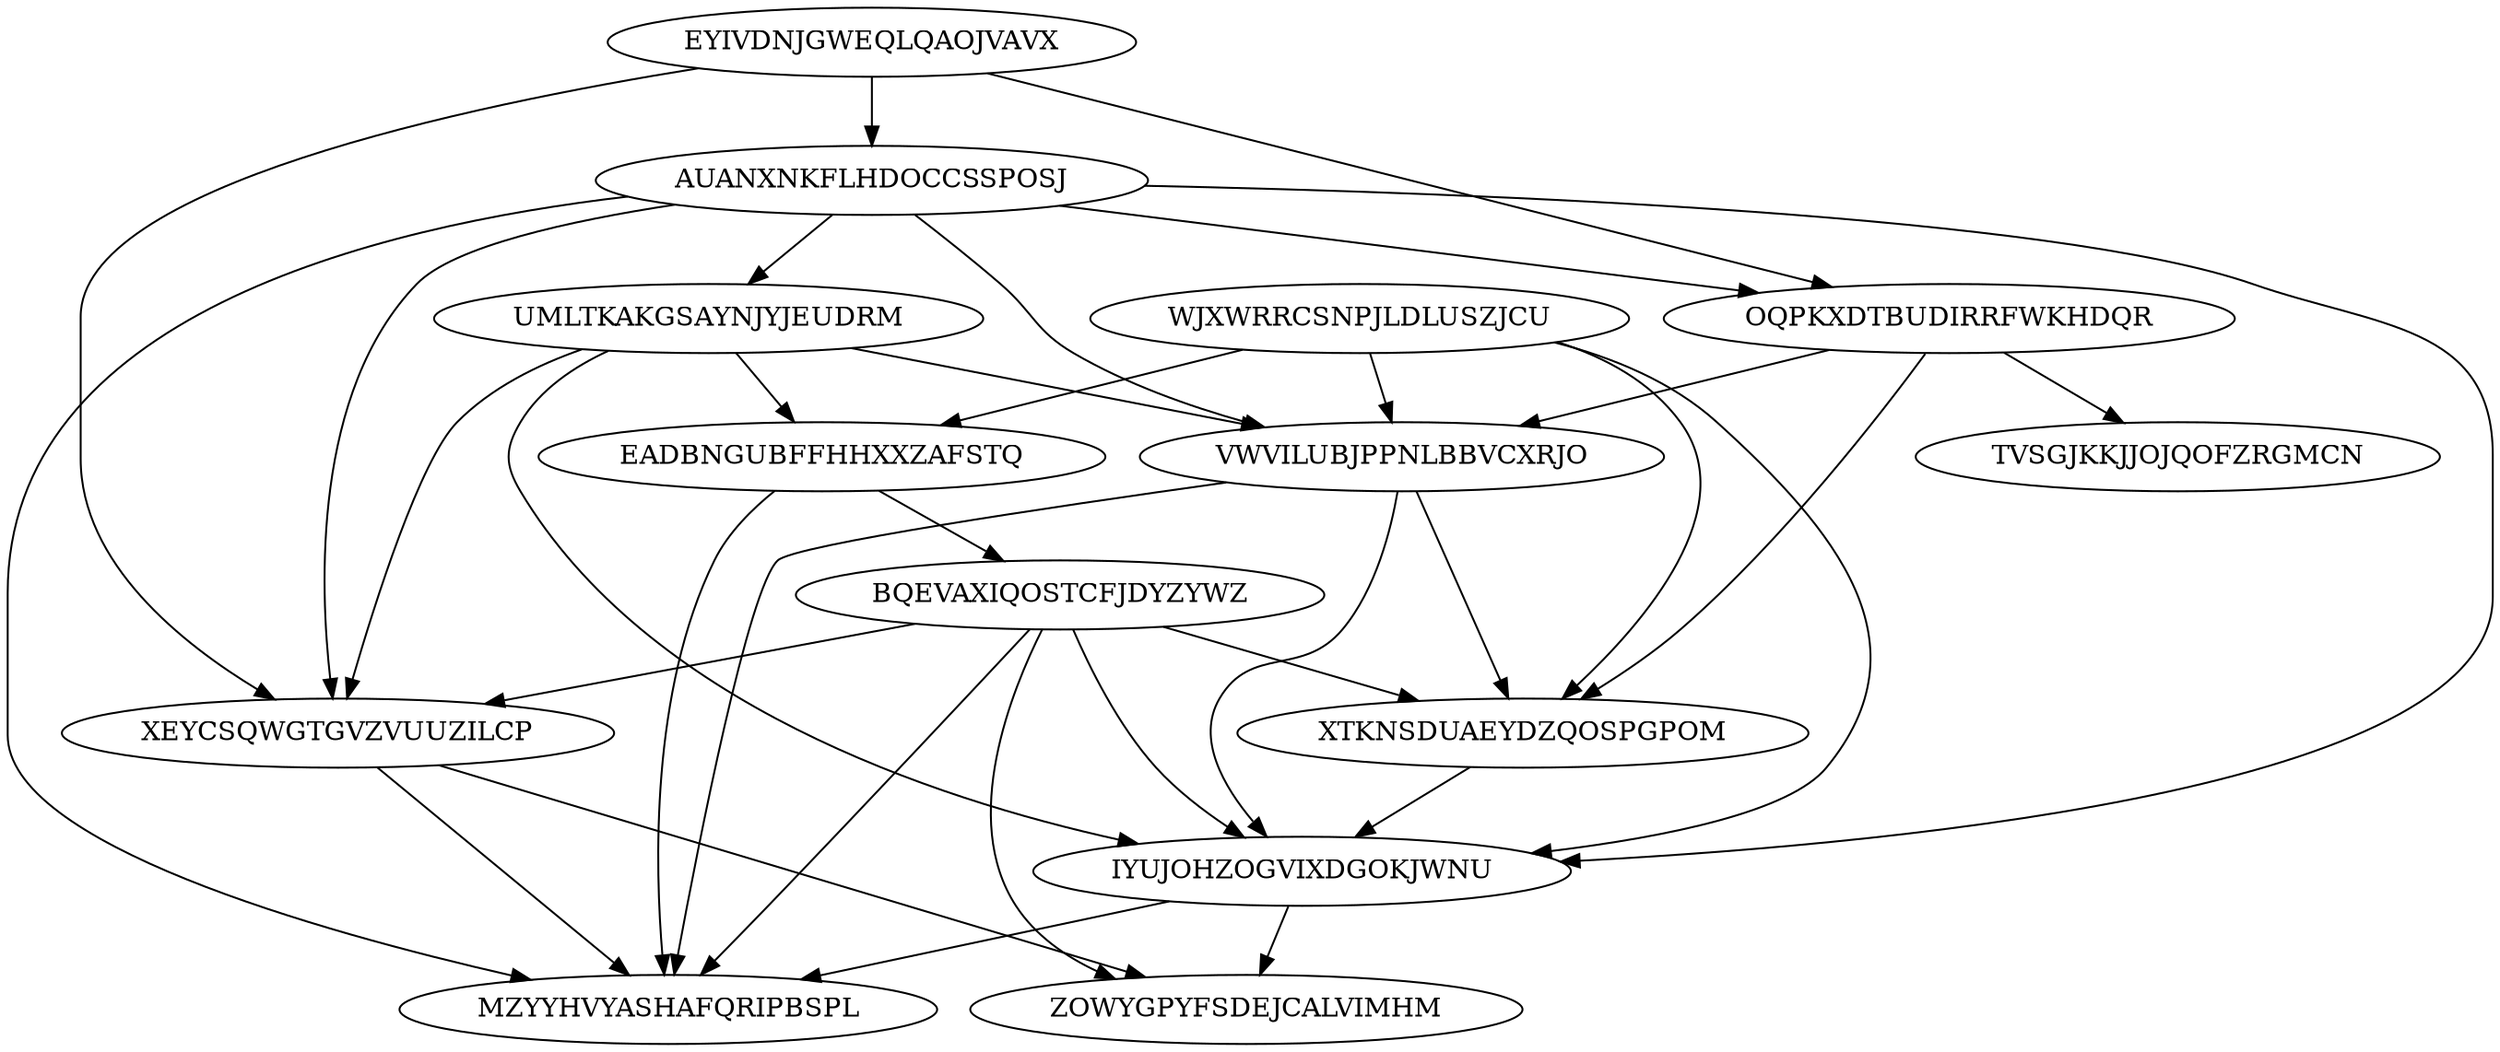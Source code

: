 digraph N14M35 {
	EYIVDNJGWEQLQAOJVAVX	[Weight=15];
	AUANXNKFLHDOCCSSPOSJ	[Weight=17];
	UMLTKAKGSAYNJYJEUDRM	[Weight=16];
	OQPKXDTBUDIRRFWKHDQR	[Weight=13];
	WJXWRRCSNPJLDLUSZJCU	[Weight=12];
	EADBNGUBFFHHXXZAFSTQ	[Weight=15];
	BQEVAXIQOSTCFJDYZYWZ	[Weight=10];
	VWVILUBJPPNLBBVCXRJO	[Weight=14];
	XTKNSDUAEYDZQOSPGPOM	[Weight=10];
	TVSGJKKJJOJQOFZRGMCN	[Weight=18];
	XEYCSQWGTGVZVUUZILCP	[Weight=11];
	IYUJOHZOGVIXDGOKJWNU	[Weight=15];
	MZYYHVYASHAFQRIPBSPL	[Weight=11];
	ZOWYGPYFSDEJCALVIMHM	[Weight=11];
	OQPKXDTBUDIRRFWKHDQR -> TVSGJKKJJOJQOFZRGMCN [Weight=11];
	EADBNGUBFFHHXXZAFSTQ -> BQEVAXIQOSTCFJDYZYWZ [Weight=12];
	UMLTKAKGSAYNJYJEUDRM -> XEYCSQWGTGVZVUUZILCP [Weight=16];
	AUANXNKFLHDOCCSSPOSJ -> OQPKXDTBUDIRRFWKHDQR [Weight=13];
	WJXWRRCSNPJLDLUSZJCU -> EADBNGUBFFHHXXZAFSTQ [Weight=16];
	EYIVDNJGWEQLQAOJVAVX -> AUANXNKFLHDOCCSSPOSJ [Weight=12];
	BQEVAXIQOSTCFJDYZYWZ -> ZOWYGPYFSDEJCALVIMHM [Weight=18];
	WJXWRRCSNPJLDLUSZJCU -> VWVILUBJPPNLBBVCXRJO [Weight=18];
	EYIVDNJGWEQLQAOJVAVX -> OQPKXDTBUDIRRFWKHDQR [Weight=14];
	XEYCSQWGTGVZVUUZILCP -> ZOWYGPYFSDEJCALVIMHM [Weight=19];
	VWVILUBJPPNLBBVCXRJO -> IYUJOHZOGVIXDGOKJWNU [Weight=12];
	EADBNGUBFFHHXXZAFSTQ -> MZYYHVYASHAFQRIPBSPL [Weight=18];
	XTKNSDUAEYDZQOSPGPOM -> IYUJOHZOGVIXDGOKJWNU [Weight=16];
	WJXWRRCSNPJLDLUSZJCU -> XTKNSDUAEYDZQOSPGPOM [Weight=11];
	AUANXNKFLHDOCCSSPOSJ -> MZYYHVYASHAFQRIPBSPL [Weight=20];
	AUANXNKFLHDOCCSSPOSJ -> IYUJOHZOGVIXDGOKJWNU [Weight=16];
	VWVILUBJPPNLBBVCXRJO -> MZYYHVYASHAFQRIPBSPL [Weight=17];
	BQEVAXIQOSTCFJDYZYWZ -> XEYCSQWGTGVZVUUZILCP [Weight=17];
	AUANXNKFLHDOCCSSPOSJ -> UMLTKAKGSAYNJYJEUDRM [Weight=17];
	BQEVAXIQOSTCFJDYZYWZ -> XTKNSDUAEYDZQOSPGPOM [Weight=13];
	OQPKXDTBUDIRRFWKHDQR -> XTKNSDUAEYDZQOSPGPOM [Weight=16];
	AUANXNKFLHDOCCSSPOSJ -> VWVILUBJPPNLBBVCXRJO [Weight=18];
	UMLTKAKGSAYNJYJEUDRM -> EADBNGUBFFHHXXZAFSTQ [Weight=11];
	BQEVAXIQOSTCFJDYZYWZ -> IYUJOHZOGVIXDGOKJWNU [Weight=10];
	IYUJOHZOGVIXDGOKJWNU -> MZYYHVYASHAFQRIPBSPL [Weight=16];
	OQPKXDTBUDIRRFWKHDQR -> VWVILUBJPPNLBBVCXRJO [Weight=15];
	IYUJOHZOGVIXDGOKJWNU -> ZOWYGPYFSDEJCALVIMHM [Weight=13];
	AUANXNKFLHDOCCSSPOSJ -> XEYCSQWGTGVZVUUZILCP [Weight=15];
	UMLTKAKGSAYNJYJEUDRM -> VWVILUBJPPNLBBVCXRJO [Weight=19];
	VWVILUBJPPNLBBVCXRJO -> XTKNSDUAEYDZQOSPGPOM [Weight=18];
	XEYCSQWGTGVZVUUZILCP -> MZYYHVYASHAFQRIPBSPL [Weight=19];
	WJXWRRCSNPJLDLUSZJCU -> IYUJOHZOGVIXDGOKJWNU [Weight=17];
	BQEVAXIQOSTCFJDYZYWZ -> MZYYHVYASHAFQRIPBSPL [Weight=20];
	UMLTKAKGSAYNJYJEUDRM -> IYUJOHZOGVIXDGOKJWNU [Weight=15];
	EYIVDNJGWEQLQAOJVAVX -> XEYCSQWGTGVZVUUZILCP [Weight=14];
}
